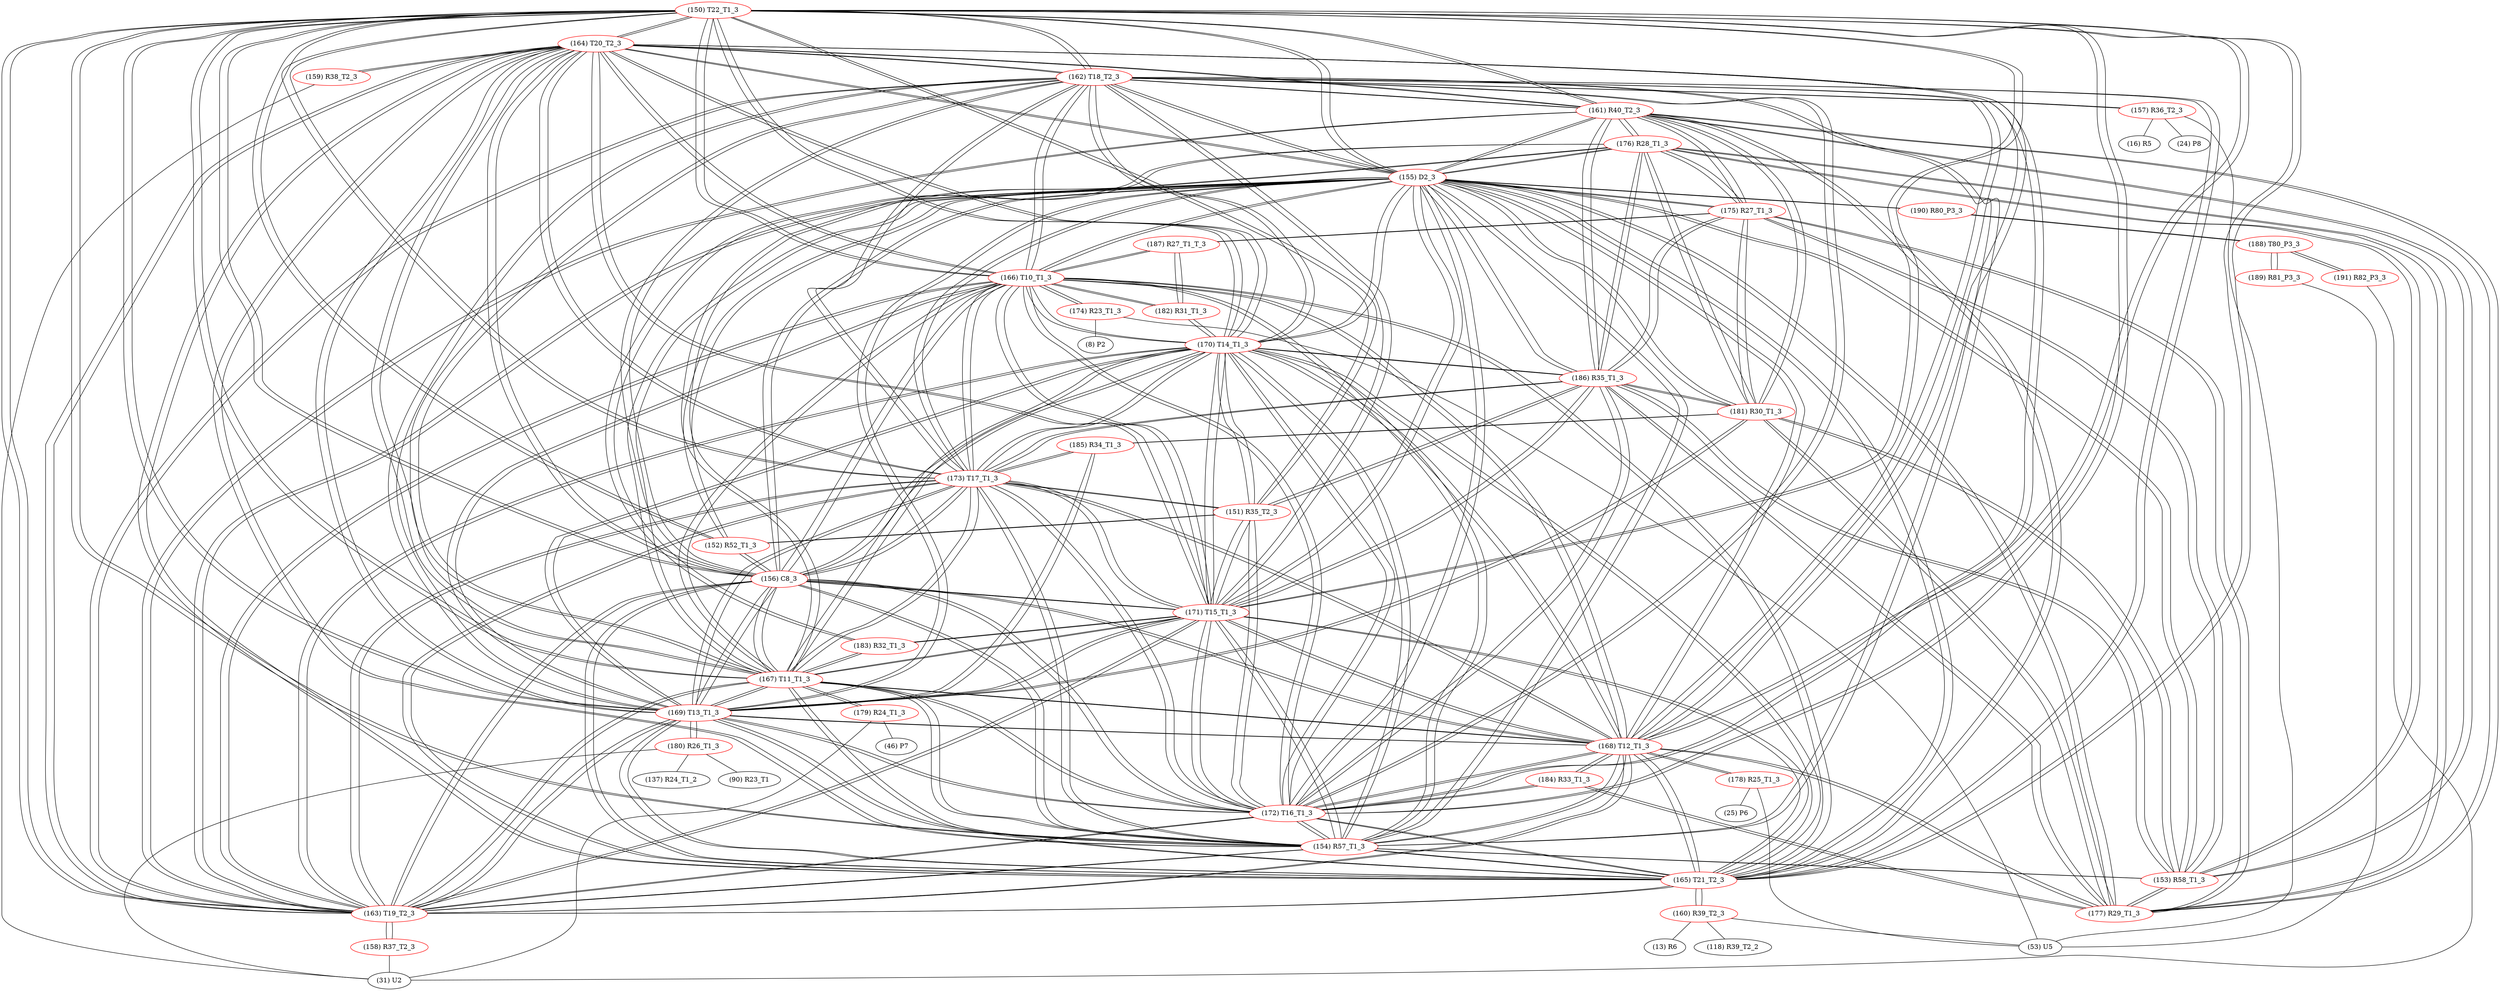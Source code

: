 graph {
	150 [label="(150) T22_T1_3" color=red]
	164 [label="(164) T20_T2_3"]
	162 [label="(162) T18_T2_3"]
	163 [label="(163) T19_T2_3"]
	165 [label="(165) T21_T2_3"]
	154 [label="(154) R57_T1_3"]
	155 [label="(155) D2_3"]
	167 [label="(167) T11_T1_3"]
	172 [label="(172) T16_T1_3"]
	173 [label="(173) T17_T1_3"]
	166 [label="(166) T10_T1_3"]
	168 [label="(168) T12_T1_3"]
	169 [label="(169) T13_T1_3"]
	170 [label="(170) T14_T1_3"]
	171 [label="(171) T15_T1_3"]
	156 [label="(156) C8_3"]
	161 [label="(161) R40_T2_3"]
	152 [label="(152) R52_T1_3"]
	151 [label="(151) R35_T2_3"]
	151 [label="(151) R35_T2_3" color=red]
	172 [label="(172) T16_T1_3"]
	171 [label="(171) T15_T1_3"]
	186 [label="(186) R35_T1_3"]
	170 [label="(170) T14_T1_3"]
	173 [label="(173) T17_T1_3"]
	152 [label="(152) R52_T1_3"]
	150 [label="(150) T22_T1_3"]
	152 [label="(152) R52_T1_3" color=red]
	155 [label="(155) D2_3"]
	156 [label="(156) C8_3"]
	151 [label="(151) R35_T2_3"]
	150 [label="(150) T22_T1_3"]
	153 [label="(153) R58_T1_3" color=red]
	154 [label="(154) R57_T1_3"]
	155 [label="(155) D2_3"]
	177 [label="(177) R29_T1_3"]
	186 [label="(186) R35_T1_3"]
	161 [label="(161) R40_T2_3"]
	181 [label="(181) R30_T1_3"]
	175 [label="(175) R27_T1_3"]
	176 [label="(176) R28_T1_3"]
	154 [label="(154) R57_T1_3" color=red]
	164 [label="(164) T20_T2_3"]
	162 [label="(162) T18_T2_3"]
	163 [label="(163) T19_T2_3"]
	165 [label="(165) T21_T2_3"]
	150 [label="(150) T22_T1_3"]
	155 [label="(155) D2_3"]
	167 [label="(167) T11_T1_3"]
	172 [label="(172) T16_T1_3"]
	173 [label="(173) T17_T1_3"]
	166 [label="(166) T10_T1_3"]
	168 [label="(168) T12_T1_3"]
	169 [label="(169) T13_T1_3"]
	170 [label="(170) T14_T1_3"]
	171 [label="(171) T15_T1_3"]
	156 [label="(156) C8_3"]
	153 [label="(153) R58_T1_3"]
	155 [label="(155) D2_3" color=red]
	164 [label="(164) T20_T2_3"]
	162 [label="(162) T18_T2_3"]
	163 [label="(163) T19_T2_3"]
	165 [label="(165) T21_T2_3"]
	154 [label="(154) R57_T1_3"]
	150 [label="(150) T22_T1_3"]
	167 [label="(167) T11_T1_3"]
	172 [label="(172) T16_T1_3"]
	173 [label="(173) T17_T1_3"]
	166 [label="(166) T10_T1_3"]
	168 [label="(168) T12_T1_3"]
	169 [label="(169) T13_T1_3"]
	170 [label="(170) T14_T1_3"]
	171 [label="(171) T15_T1_3"]
	156 [label="(156) C8_3"]
	152 [label="(152) R52_T1_3"]
	153 [label="(153) R58_T1_3"]
	177 [label="(177) R29_T1_3"]
	186 [label="(186) R35_T1_3"]
	161 [label="(161) R40_T2_3"]
	181 [label="(181) R30_T1_3"]
	175 [label="(175) R27_T1_3"]
	176 [label="(176) R28_T1_3"]
	190 [label="(190) R80_P3_3"]
	156 [label="(156) C8_3" color=red]
	164 [label="(164) T20_T2_3"]
	162 [label="(162) T18_T2_3"]
	163 [label="(163) T19_T2_3"]
	165 [label="(165) T21_T2_3"]
	154 [label="(154) R57_T1_3"]
	150 [label="(150) T22_T1_3"]
	155 [label="(155) D2_3"]
	167 [label="(167) T11_T1_3"]
	172 [label="(172) T16_T1_3"]
	173 [label="(173) T17_T1_3"]
	166 [label="(166) T10_T1_3"]
	168 [label="(168) T12_T1_3"]
	169 [label="(169) T13_T1_3"]
	170 [label="(170) T14_T1_3"]
	171 [label="(171) T15_T1_3"]
	152 [label="(152) R52_T1_3"]
	157 [label="(157) R36_T2_3" color=red]
	16 [label="(16) R5"]
	24 [label="(24) P8"]
	53 [label="(53) U5"]
	162 [label="(162) T18_T2_3"]
	158 [label="(158) R37_T2_3" color=red]
	31 [label="(31) U2"]
	163 [label="(163) T19_T2_3"]
	159 [label="(159) R38_T2_3" color=red]
	31 [label="(31) U2"]
	164 [label="(164) T20_T2_3"]
	160 [label="(160) R39_T2_3" color=red]
	13 [label="(13) R6"]
	53 [label="(53) U5"]
	118 [label="(118) R39_T2_2"]
	165 [label="(165) T21_T2_3"]
	161 [label="(161) R40_T2_3" color=red]
	177 [label="(177) R29_T1_3"]
	186 [label="(186) R35_T1_3"]
	181 [label="(181) R30_T1_3"]
	155 [label="(155) D2_3"]
	153 [label="(153) R58_T1_3"]
	175 [label="(175) R27_T1_3"]
	176 [label="(176) R28_T1_3"]
	150 [label="(150) T22_T1_3"]
	163 [label="(163) T19_T2_3"]
	162 [label="(162) T18_T2_3"]
	165 [label="(165) T21_T2_3"]
	164 [label="(164) T20_T2_3"]
	162 [label="(162) T18_T2_3" color=red]
	164 [label="(164) T20_T2_3"]
	163 [label="(163) T19_T2_3"]
	165 [label="(165) T21_T2_3"]
	154 [label="(154) R57_T1_3"]
	150 [label="(150) T22_T1_3"]
	155 [label="(155) D2_3"]
	167 [label="(167) T11_T1_3"]
	172 [label="(172) T16_T1_3"]
	173 [label="(173) T17_T1_3"]
	166 [label="(166) T10_T1_3"]
	168 [label="(168) T12_T1_3"]
	169 [label="(169) T13_T1_3"]
	170 [label="(170) T14_T1_3"]
	171 [label="(171) T15_T1_3"]
	156 [label="(156) C8_3"]
	161 [label="(161) R40_T2_3"]
	157 [label="(157) R36_T2_3"]
	163 [label="(163) T19_T2_3" color=red]
	164 [label="(164) T20_T2_3"]
	162 [label="(162) T18_T2_3"]
	165 [label="(165) T21_T2_3"]
	154 [label="(154) R57_T1_3"]
	150 [label="(150) T22_T1_3"]
	155 [label="(155) D2_3"]
	167 [label="(167) T11_T1_3"]
	172 [label="(172) T16_T1_3"]
	173 [label="(173) T17_T1_3"]
	166 [label="(166) T10_T1_3"]
	168 [label="(168) T12_T1_3"]
	169 [label="(169) T13_T1_3"]
	170 [label="(170) T14_T1_3"]
	171 [label="(171) T15_T1_3"]
	156 [label="(156) C8_3"]
	161 [label="(161) R40_T2_3"]
	158 [label="(158) R37_T2_3"]
	164 [label="(164) T20_T2_3" color=red]
	162 [label="(162) T18_T2_3"]
	163 [label="(163) T19_T2_3"]
	165 [label="(165) T21_T2_3"]
	154 [label="(154) R57_T1_3"]
	150 [label="(150) T22_T1_3"]
	155 [label="(155) D2_3"]
	167 [label="(167) T11_T1_3"]
	172 [label="(172) T16_T1_3"]
	173 [label="(173) T17_T1_3"]
	166 [label="(166) T10_T1_3"]
	168 [label="(168) T12_T1_3"]
	169 [label="(169) T13_T1_3"]
	170 [label="(170) T14_T1_3"]
	171 [label="(171) T15_T1_3"]
	156 [label="(156) C8_3"]
	161 [label="(161) R40_T2_3"]
	159 [label="(159) R38_T2_3"]
	165 [label="(165) T21_T2_3" color=red]
	164 [label="(164) T20_T2_3"]
	162 [label="(162) T18_T2_3"]
	163 [label="(163) T19_T2_3"]
	154 [label="(154) R57_T1_3"]
	150 [label="(150) T22_T1_3"]
	155 [label="(155) D2_3"]
	167 [label="(167) T11_T1_3"]
	172 [label="(172) T16_T1_3"]
	173 [label="(173) T17_T1_3"]
	166 [label="(166) T10_T1_3"]
	168 [label="(168) T12_T1_3"]
	169 [label="(169) T13_T1_3"]
	170 [label="(170) T14_T1_3"]
	171 [label="(171) T15_T1_3"]
	156 [label="(156) C8_3"]
	161 [label="(161) R40_T2_3"]
	160 [label="(160) R39_T2_3"]
	166 [label="(166) T10_T1_3" color=red]
	164 [label="(164) T20_T2_3"]
	162 [label="(162) T18_T2_3"]
	163 [label="(163) T19_T2_3"]
	165 [label="(165) T21_T2_3"]
	154 [label="(154) R57_T1_3"]
	150 [label="(150) T22_T1_3"]
	155 [label="(155) D2_3"]
	167 [label="(167) T11_T1_3"]
	172 [label="(172) T16_T1_3"]
	173 [label="(173) T17_T1_3"]
	168 [label="(168) T12_T1_3"]
	169 [label="(169) T13_T1_3"]
	170 [label="(170) T14_T1_3"]
	171 [label="(171) T15_T1_3"]
	156 [label="(156) C8_3"]
	174 [label="(174) R23_T1_3"]
	182 [label="(182) R31_T1_3"]
	187 [label="(187) R27_T1_T_3"]
	167 [label="(167) T11_T1_3" color=red]
	164 [label="(164) T20_T2_3"]
	162 [label="(162) T18_T2_3"]
	163 [label="(163) T19_T2_3"]
	165 [label="(165) T21_T2_3"]
	154 [label="(154) R57_T1_3"]
	150 [label="(150) T22_T1_3"]
	155 [label="(155) D2_3"]
	172 [label="(172) T16_T1_3"]
	173 [label="(173) T17_T1_3"]
	166 [label="(166) T10_T1_3"]
	168 [label="(168) T12_T1_3"]
	169 [label="(169) T13_T1_3"]
	170 [label="(170) T14_T1_3"]
	171 [label="(171) T15_T1_3"]
	156 [label="(156) C8_3"]
	179 [label="(179) R24_T1_3"]
	183 [label="(183) R32_T1_3"]
	176 [label="(176) R28_T1_3"]
	168 [label="(168) T12_T1_3" color=red]
	164 [label="(164) T20_T2_3"]
	162 [label="(162) T18_T2_3"]
	163 [label="(163) T19_T2_3"]
	165 [label="(165) T21_T2_3"]
	154 [label="(154) R57_T1_3"]
	150 [label="(150) T22_T1_3"]
	155 [label="(155) D2_3"]
	167 [label="(167) T11_T1_3"]
	172 [label="(172) T16_T1_3"]
	173 [label="(173) T17_T1_3"]
	166 [label="(166) T10_T1_3"]
	169 [label="(169) T13_T1_3"]
	170 [label="(170) T14_T1_3"]
	171 [label="(171) T15_T1_3"]
	156 [label="(156) C8_3"]
	184 [label="(184) R33_T1_3"]
	177 [label="(177) R29_T1_3"]
	178 [label="(178) R25_T1_3"]
	169 [label="(169) T13_T1_3" color=red]
	164 [label="(164) T20_T2_3"]
	162 [label="(162) T18_T2_3"]
	163 [label="(163) T19_T2_3"]
	165 [label="(165) T21_T2_3"]
	154 [label="(154) R57_T1_3"]
	150 [label="(150) T22_T1_3"]
	155 [label="(155) D2_3"]
	167 [label="(167) T11_T1_3"]
	172 [label="(172) T16_T1_3"]
	173 [label="(173) T17_T1_3"]
	166 [label="(166) T10_T1_3"]
	168 [label="(168) T12_T1_3"]
	170 [label="(170) T14_T1_3"]
	171 [label="(171) T15_T1_3"]
	156 [label="(156) C8_3"]
	181 [label="(181) R30_T1_3"]
	185 [label="(185) R34_T1_3"]
	180 [label="(180) R26_T1_3"]
	170 [label="(170) T14_T1_3" color=red]
	164 [label="(164) T20_T2_3"]
	162 [label="(162) T18_T2_3"]
	163 [label="(163) T19_T2_3"]
	165 [label="(165) T21_T2_3"]
	154 [label="(154) R57_T1_3"]
	150 [label="(150) T22_T1_3"]
	155 [label="(155) D2_3"]
	167 [label="(167) T11_T1_3"]
	172 [label="(172) T16_T1_3"]
	173 [label="(173) T17_T1_3"]
	166 [label="(166) T10_T1_3"]
	168 [label="(168) T12_T1_3"]
	169 [label="(169) T13_T1_3"]
	171 [label="(171) T15_T1_3"]
	156 [label="(156) C8_3"]
	186 [label="(186) R35_T1_3"]
	151 [label="(151) R35_T2_3"]
	182 [label="(182) R31_T1_3"]
	171 [label="(171) T15_T1_3" color=red]
	164 [label="(164) T20_T2_3"]
	162 [label="(162) T18_T2_3"]
	163 [label="(163) T19_T2_3"]
	165 [label="(165) T21_T2_3"]
	154 [label="(154) R57_T1_3"]
	150 [label="(150) T22_T1_3"]
	155 [label="(155) D2_3"]
	167 [label="(167) T11_T1_3"]
	172 [label="(172) T16_T1_3"]
	173 [label="(173) T17_T1_3"]
	166 [label="(166) T10_T1_3"]
	168 [label="(168) T12_T1_3"]
	169 [label="(169) T13_T1_3"]
	170 [label="(170) T14_T1_3"]
	156 [label="(156) C8_3"]
	186 [label="(186) R35_T1_3"]
	151 [label="(151) R35_T2_3"]
	183 [label="(183) R32_T1_3"]
	172 [label="(172) T16_T1_3" color=red]
	164 [label="(164) T20_T2_3"]
	162 [label="(162) T18_T2_3"]
	163 [label="(163) T19_T2_3"]
	165 [label="(165) T21_T2_3"]
	154 [label="(154) R57_T1_3"]
	150 [label="(150) T22_T1_3"]
	155 [label="(155) D2_3"]
	167 [label="(167) T11_T1_3"]
	173 [label="(173) T17_T1_3"]
	166 [label="(166) T10_T1_3"]
	168 [label="(168) T12_T1_3"]
	169 [label="(169) T13_T1_3"]
	170 [label="(170) T14_T1_3"]
	171 [label="(171) T15_T1_3"]
	156 [label="(156) C8_3"]
	186 [label="(186) R35_T1_3"]
	151 [label="(151) R35_T2_3"]
	184 [label="(184) R33_T1_3"]
	173 [label="(173) T17_T1_3" color=red]
	164 [label="(164) T20_T2_3"]
	162 [label="(162) T18_T2_3"]
	163 [label="(163) T19_T2_3"]
	165 [label="(165) T21_T2_3"]
	154 [label="(154) R57_T1_3"]
	150 [label="(150) T22_T1_3"]
	155 [label="(155) D2_3"]
	167 [label="(167) T11_T1_3"]
	172 [label="(172) T16_T1_3"]
	166 [label="(166) T10_T1_3"]
	168 [label="(168) T12_T1_3"]
	169 [label="(169) T13_T1_3"]
	170 [label="(170) T14_T1_3"]
	171 [label="(171) T15_T1_3"]
	156 [label="(156) C8_3"]
	186 [label="(186) R35_T1_3"]
	151 [label="(151) R35_T2_3"]
	185 [label="(185) R34_T1_3"]
	174 [label="(174) R23_T1_3" color=red]
	53 [label="(53) U5"]
	8 [label="(8) P2"]
	166 [label="(166) T10_T1_3"]
	175 [label="(175) R27_T1_3" color=red]
	177 [label="(177) R29_T1_3"]
	186 [label="(186) R35_T1_3"]
	161 [label="(161) R40_T2_3"]
	181 [label="(181) R30_T1_3"]
	155 [label="(155) D2_3"]
	153 [label="(153) R58_T1_3"]
	176 [label="(176) R28_T1_3"]
	187 [label="(187) R27_T1_T_3"]
	176 [label="(176) R28_T1_3" color=red]
	177 [label="(177) R29_T1_3"]
	186 [label="(186) R35_T1_3"]
	161 [label="(161) R40_T2_3"]
	181 [label="(181) R30_T1_3"]
	155 [label="(155) D2_3"]
	153 [label="(153) R58_T1_3"]
	175 [label="(175) R27_T1_3"]
	183 [label="(183) R32_T1_3"]
	167 [label="(167) T11_T1_3"]
	177 [label="(177) R29_T1_3" color=red]
	186 [label="(186) R35_T1_3"]
	161 [label="(161) R40_T2_3"]
	181 [label="(181) R30_T1_3"]
	155 [label="(155) D2_3"]
	153 [label="(153) R58_T1_3"]
	175 [label="(175) R27_T1_3"]
	176 [label="(176) R28_T1_3"]
	184 [label="(184) R33_T1_3"]
	168 [label="(168) T12_T1_3"]
	178 [label="(178) R25_T1_3" color=red]
	53 [label="(53) U5"]
	25 [label="(25) P6"]
	168 [label="(168) T12_T1_3"]
	179 [label="(179) R24_T1_3" color=red]
	31 [label="(31) U2"]
	46 [label="(46) P7"]
	167 [label="(167) T11_T1_3"]
	180 [label="(180) R26_T1_3" color=red]
	31 [label="(31) U2"]
	90 [label="(90) R23_T1"]
	137 [label="(137) R24_T1_2"]
	169 [label="(169) T13_T1_3"]
	181 [label="(181) R30_T1_3" color=red]
	177 [label="(177) R29_T1_3"]
	186 [label="(186) R35_T1_3"]
	161 [label="(161) R40_T2_3"]
	155 [label="(155) D2_3"]
	153 [label="(153) R58_T1_3"]
	175 [label="(175) R27_T1_3"]
	176 [label="(176) R28_T1_3"]
	185 [label="(185) R34_T1_3"]
	169 [label="(169) T13_T1_3"]
	182 [label="(182) R31_T1_3" color=red]
	166 [label="(166) T10_T1_3"]
	187 [label="(187) R27_T1_T_3"]
	170 [label="(170) T14_T1_3"]
	183 [label="(183) R32_T1_3" color=red]
	171 [label="(171) T15_T1_3"]
	176 [label="(176) R28_T1_3"]
	167 [label="(167) T11_T1_3"]
	184 [label="(184) R33_T1_3" color=red]
	172 [label="(172) T16_T1_3"]
	177 [label="(177) R29_T1_3"]
	168 [label="(168) T12_T1_3"]
	185 [label="(185) R34_T1_3" color=red]
	173 [label="(173) T17_T1_3"]
	181 [label="(181) R30_T1_3"]
	169 [label="(169) T13_T1_3"]
	186 [label="(186) R35_T1_3" color=red]
	177 [label="(177) R29_T1_3"]
	161 [label="(161) R40_T2_3"]
	181 [label="(181) R30_T1_3"]
	155 [label="(155) D2_3"]
	153 [label="(153) R58_T1_3"]
	175 [label="(175) R27_T1_3"]
	176 [label="(176) R28_T1_3"]
	172 [label="(172) T16_T1_3"]
	171 [label="(171) T15_T1_3"]
	170 [label="(170) T14_T1_3"]
	173 [label="(173) T17_T1_3"]
	151 [label="(151) R35_T2_3"]
	187 [label="(187) R27_T1_T_3" color=red]
	166 [label="(166) T10_T1_3"]
	182 [label="(182) R31_T1_3"]
	175 [label="(175) R27_T1_3"]
	188 [label="(188) T80_P3_3" color=red]
	189 [label="(189) R81_P3_3"]
	191 [label="(191) R82_P3_3"]
	190 [label="(190) R80_P3_3"]
	189 [label="(189) R81_P3_3" color=red]
	53 [label="(53) U5"]
	188 [label="(188) T80_P3_3"]
	190 [label="(190) R80_P3_3" color=red]
	155 [label="(155) D2_3"]
	188 [label="(188) T80_P3_3"]
	191 [label="(191) R82_P3_3" color=red]
	31 [label="(31) U2"]
	188 [label="(188) T80_P3_3"]
	150 -- 164
	150 -- 162
	150 -- 163
	150 -- 165
	150 -- 154
	150 -- 155
	150 -- 167
	150 -- 172
	150 -- 173
	150 -- 166
	150 -- 168
	150 -- 169
	150 -- 170
	150 -- 171
	150 -- 156
	150 -- 161
	150 -- 152
	150 -- 151
	151 -- 172
	151 -- 171
	151 -- 186
	151 -- 170
	151 -- 173
	151 -- 152
	151 -- 150
	152 -- 155
	152 -- 156
	152 -- 151
	152 -- 150
	153 -- 154
	153 -- 155
	153 -- 177
	153 -- 186
	153 -- 161
	153 -- 181
	153 -- 175
	153 -- 176
	154 -- 164
	154 -- 162
	154 -- 163
	154 -- 165
	154 -- 150
	154 -- 155
	154 -- 167
	154 -- 172
	154 -- 173
	154 -- 166
	154 -- 168
	154 -- 169
	154 -- 170
	154 -- 171
	154 -- 156
	154 -- 153
	155 -- 164
	155 -- 162
	155 -- 163
	155 -- 165
	155 -- 154
	155 -- 150
	155 -- 167
	155 -- 172
	155 -- 173
	155 -- 166
	155 -- 168
	155 -- 169
	155 -- 170
	155 -- 171
	155 -- 156
	155 -- 152
	155 -- 153
	155 -- 177
	155 -- 186
	155 -- 161
	155 -- 181
	155 -- 175
	155 -- 176
	155 -- 190
	156 -- 164
	156 -- 162
	156 -- 163
	156 -- 165
	156 -- 154
	156 -- 150
	156 -- 155
	156 -- 167
	156 -- 172
	156 -- 173
	156 -- 166
	156 -- 168
	156 -- 169
	156 -- 170
	156 -- 171
	156 -- 152
	157 -- 16
	157 -- 24
	157 -- 53
	157 -- 162
	158 -- 31
	158 -- 163
	159 -- 31
	159 -- 164
	160 -- 13
	160 -- 53
	160 -- 118
	160 -- 165
	161 -- 177
	161 -- 186
	161 -- 181
	161 -- 155
	161 -- 153
	161 -- 175
	161 -- 176
	161 -- 150
	161 -- 163
	161 -- 162
	161 -- 165
	161 -- 164
	162 -- 164
	162 -- 163
	162 -- 165
	162 -- 154
	162 -- 150
	162 -- 155
	162 -- 167
	162 -- 172
	162 -- 173
	162 -- 166
	162 -- 168
	162 -- 169
	162 -- 170
	162 -- 171
	162 -- 156
	162 -- 161
	162 -- 157
	163 -- 164
	163 -- 162
	163 -- 165
	163 -- 154
	163 -- 150
	163 -- 155
	163 -- 167
	163 -- 172
	163 -- 173
	163 -- 166
	163 -- 168
	163 -- 169
	163 -- 170
	163 -- 171
	163 -- 156
	163 -- 161
	163 -- 158
	164 -- 162
	164 -- 163
	164 -- 165
	164 -- 154
	164 -- 150
	164 -- 155
	164 -- 167
	164 -- 172
	164 -- 173
	164 -- 166
	164 -- 168
	164 -- 169
	164 -- 170
	164 -- 171
	164 -- 156
	164 -- 161
	164 -- 159
	165 -- 164
	165 -- 162
	165 -- 163
	165 -- 154
	165 -- 150
	165 -- 155
	165 -- 167
	165 -- 172
	165 -- 173
	165 -- 166
	165 -- 168
	165 -- 169
	165 -- 170
	165 -- 171
	165 -- 156
	165 -- 161
	165 -- 160
	166 -- 164
	166 -- 162
	166 -- 163
	166 -- 165
	166 -- 154
	166 -- 150
	166 -- 155
	166 -- 167
	166 -- 172
	166 -- 173
	166 -- 168
	166 -- 169
	166 -- 170
	166 -- 171
	166 -- 156
	166 -- 174
	166 -- 182
	166 -- 187
	167 -- 164
	167 -- 162
	167 -- 163
	167 -- 165
	167 -- 154
	167 -- 150
	167 -- 155
	167 -- 172
	167 -- 173
	167 -- 166
	167 -- 168
	167 -- 169
	167 -- 170
	167 -- 171
	167 -- 156
	167 -- 179
	167 -- 183
	167 -- 176
	168 -- 164
	168 -- 162
	168 -- 163
	168 -- 165
	168 -- 154
	168 -- 150
	168 -- 155
	168 -- 167
	168 -- 172
	168 -- 173
	168 -- 166
	168 -- 169
	168 -- 170
	168 -- 171
	168 -- 156
	168 -- 184
	168 -- 177
	168 -- 178
	169 -- 164
	169 -- 162
	169 -- 163
	169 -- 165
	169 -- 154
	169 -- 150
	169 -- 155
	169 -- 167
	169 -- 172
	169 -- 173
	169 -- 166
	169 -- 168
	169 -- 170
	169 -- 171
	169 -- 156
	169 -- 181
	169 -- 185
	169 -- 180
	170 -- 164
	170 -- 162
	170 -- 163
	170 -- 165
	170 -- 154
	170 -- 150
	170 -- 155
	170 -- 167
	170 -- 172
	170 -- 173
	170 -- 166
	170 -- 168
	170 -- 169
	170 -- 171
	170 -- 156
	170 -- 186
	170 -- 151
	170 -- 182
	171 -- 164
	171 -- 162
	171 -- 163
	171 -- 165
	171 -- 154
	171 -- 150
	171 -- 155
	171 -- 167
	171 -- 172
	171 -- 173
	171 -- 166
	171 -- 168
	171 -- 169
	171 -- 170
	171 -- 156
	171 -- 186
	171 -- 151
	171 -- 183
	172 -- 164
	172 -- 162
	172 -- 163
	172 -- 165
	172 -- 154
	172 -- 150
	172 -- 155
	172 -- 167
	172 -- 173
	172 -- 166
	172 -- 168
	172 -- 169
	172 -- 170
	172 -- 171
	172 -- 156
	172 -- 186
	172 -- 151
	172 -- 184
	173 -- 164
	173 -- 162
	173 -- 163
	173 -- 165
	173 -- 154
	173 -- 150
	173 -- 155
	173 -- 167
	173 -- 172
	173 -- 166
	173 -- 168
	173 -- 169
	173 -- 170
	173 -- 171
	173 -- 156
	173 -- 186
	173 -- 151
	173 -- 185
	174 -- 53
	174 -- 8
	174 -- 166
	175 -- 177
	175 -- 186
	175 -- 161
	175 -- 181
	175 -- 155
	175 -- 153
	175 -- 176
	175 -- 187
	176 -- 177
	176 -- 186
	176 -- 161
	176 -- 181
	176 -- 155
	176 -- 153
	176 -- 175
	176 -- 183
	176 -- 167
	177 -- 186
	177 -- 161
	177 -- 181
	177 -- 155
	177 -- 153
	177 -- 175
	177 -- 176
	177 -- 184
	177 -- 168
	178 -- 53
	178 -- 25
	178 -- 168
	179 -- 31
	179 -- 46
	179 -- 167
	180 -- 31
	180 -- 90
	180 -- 137
	180 -- 169
	181 -- 177
	181 -- 186
	181 -- 161
	181 -- 155
	181 -- 153
	181 -- 175
	181 -- 176
	181 -- 185
	181 -- 169
	182 -- 166
	182 -- 187
	182 -- 170
	183 -- 171
	183 -- 176
	183 -- 167
	184 -- 172
	184 -- 177
	184 -- 168
	185 -- 173
	185 -- 181
	185 -- 169
	186 -- 177
	186 -- 161
	186 -- 181
	186 -- 155
	186 -- 153
	186 -- 175
	186 -- 176
	186 -- 172
	186 -- 171
	186 -- 170
	186 -- 173
	186 -- 151
	187 -- 166
	187 -- 182
	187 -- 175
	188 -- 189
	188 -- 191
	188 -- 190
	189 -- 53
	189 -- 188
	190 -- 155
	190 -- 188
	191 -- 31
	191 -- 188
}